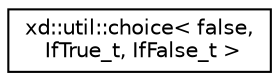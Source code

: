 digraph "Graphical Class Hierarchy"
{
  edge [fontname="Helvetica",fontsize="10",labelfontname="Helvetica",labelfontsize="10"];
  node [fontname="Helvetica",fontsize="10",shape=record];
  rankdir="LR";
  Node0 [label="xd::util::choice\< false,\l IfTrue_t, IfFalse_t \>",height=0.2,width=0.4,color="black", fillcolor="white", style="filled",URL="$structxd_1_1util_1_1choice_3_01false_00_01_if_true__t_00_01_if_false__t_01_4.html"];
}
